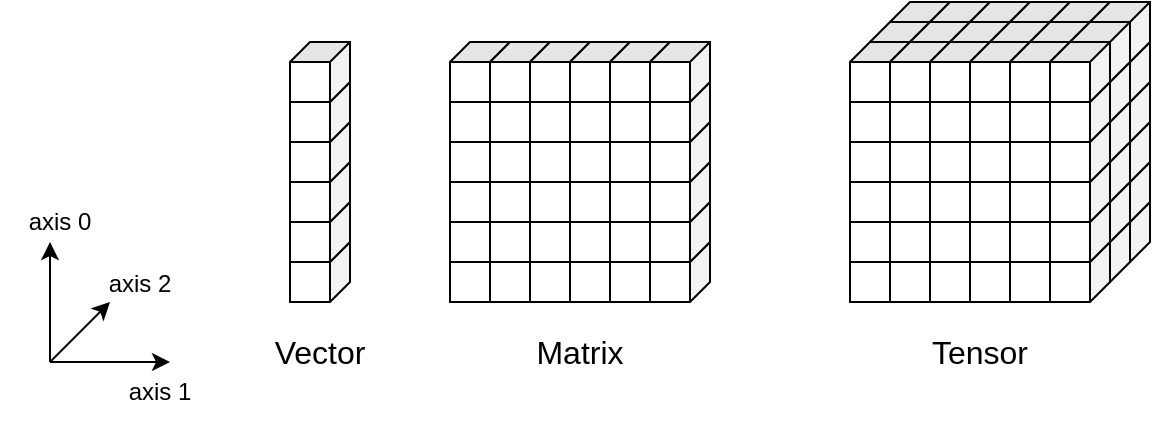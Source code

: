<mxfile version="22.1.15" type="device">
  <diagram name="Seite-1" id="-SRt0-cLdQH1Rn-xrpVt">
    <mxGraphModel dx="740" dy="415" grid="1" gridSize="10" guides="1" tooltips="1" connect="1" arrows="1" fold="1" page="1" pageScale="1" pageWidth="827" pageHeight="1169" math="0" shadow="0">
      <root>
        <mxCell id="0" />
        <mxCell id="1" parent="0" />
        <mxCell id="ddaYPfpQwxKuzAG33c42-259" value="" style="group" vertex="1" connectable="0" parent="1">
          <mxGeometry x="480" y="100" width="150" height="150" as="geometry" />
        </mxCell>
        <mxCell id="ddaYPfpQwxKuzAG33c42-43" value="" style="shape=cube;whiteSpace=wrap;html=1;boundedLbl=1;backgroundOutline=1;darkOpacity=0.05;darkOpacity2=0.1;size=10;rotation=90;" vertex="1" parent="ddaYPfpQwxKuzAG33c42-259">
          <mxGeometry x="20" y="100" width="30" height="30" as="geometry" />
        </mxCell>
        <mxCell id="ddaYPfpQwxKuzAG33c42-44" value="" style="shape=cube;whiteSpace=wrap;html=1;boundedLbl=1;backgroundOutline=1;darkOpacity=0.05;darkOpacity2=0.1;size=10;rotation=90;" vertex="1" parent="ddaYPfpQwxKuzAG33c42-259">
          <mxGeometry x="20" y="80" width="30" height="30" as="geometry" />
        </mxCell>
        <mxCell id="ddaYPfpQwxKuzAG33c42-45" value="" style="shape=cube;whiteSpace=wrap;html=1;boundedLbl=1;backgroundOutline=1;darkOpacity=0.05;darkOpacity2=0.1;size=10;rotation=90;" vertex="1" parent="ddaYPfpQwxKuzAG33c42-259">
          <mxGeometry x="20" y="60" width="30" height="30" as="geometry" />
        </mxCell>
        <mxCell id="ddaYPfpQwxKuzAG33c42-46" value="" style="shape=cube;whiteSpace=wrap;html=1;boundedLbl=1;backgroundOutline=1;darkOpacity=0.05;darkOpacity2=0.1;size=10;rotation=90;" vertex="1" parent="ddaYPfpQwxKuzAG33c42-259">
          <mxGeometry x="20" y="40" width="30" height="30" as="geometry" />
        </mxCell>
        <mxCell id="ddaYPfpQwxKuzAG33c42-47" value="" style="shape=cube;whiteSpace=wrap;html=1;boundedLbl=1;backgroundOutline=1;darkOpacity=0.05;darkOpacity2=0.1;size=10;rotation=90;" vertex="1" parent="ddaYPfpQwxKuzAG33c42-259">
          <mxGeometry x="20" y="20" width="30" height="30" as="geometry" />
        </mxCell>
        <mxCell id="ddaYPfpQwxKuzAG33c42-48" value="" style="shape=cube;whiteSpace=wrap;html=1;boundedLbl=1;backgroundOutline=1;darkOpacity=0.05;darkOpacity2=0.1;size=10;rotation=90;" vertex="1" parent="ddaYPfpQwxKuzAG33c42-259">
          <mxGeometry x="20" width="30" height="30" as="geometry" />
        </mxCell>
        <mxCell id="ddaYPfpQwxKuzAG33c42-49" value="" style="shape=cube;whiteSpace=wrap;html=1;boundedLbl=1;backgroundOutline=1;darkOpacity=0.05;darkOpacity2=0.1;size=10;rotation=90;" vertex="1" parent="ddaYPfpQwxKuzAG33c42-259">
          <mxGeometry x="40" y="100" width="30" height="30" as="geometry" />
        </mxCell>
        <mxCell id="ddaYPfpQwxKuzAG33c42-50" value="" style="shape=cube;whiteSpace=wrap;html=1;boundedLbl=1;backgroundOutline=1;darkOpacity=0.05;darkOpacity2=0.1;size=10;rotation=90;" vertex="1" parent="ddaYPfpQwxKuzAG33c42-259">
          <mxGeometry x="40" y="80" width="30" height="30" as="geometry" />
        </mxCell>
        <mxCell id="ddaYPfpQwxKuzAG33c42-51" value="" style="shape=cube;whiteSpace=wrap;html=1;boundedLbl=1;backgroundOutline=1;darkOpacity=0.05;darkOpacity2=0.1;size=10;rotation=90;" vertex="1" parent="ddaYPfpQwxKuzAG33c42-259">
          <mxGeometry x="40" y="60" width="30" height="30" as="geometry" />
        </mxCell>
        <mxCell id="ddaYPfpQwxKuzAG33c42-52" value="" style="shape=cube;whiteSpace=wrap;html=1;boundedLbl=1;backgroundOutline=1;darkOpacity=0.05;darkOpacity2=0.1;size=10;rotation=90;" vertex="1" parent="ddaYPfpQwxKuzAG33c42-259">
          <mxGeometry x="40" y="40" width="30" height="30" as="geometry" />
        </mxCell>
        <mxCell id="ddaYPfpQwxKuzAG33c42-53" value="" style="shape=cube;whiteSpace=wrap;html=1;boundedLbl=1;backgroundOutline=1;darkOpacity=0.05;darkOpacity2=0.1;size=10;rotation=90;" vertex="1" parent="ddaYPfpQwxKuzAG33c42-259">
          <mxGeometry x="40" y="20" width="30" height="30" as="geometry" />
        </mxCell>
        <mxCell id="ddaYPfpQwxKuzAG33c42-54" value="" style="shape=cube;whiteSpace=wrap;html=1;boundedLbl=1;backgroundOutline=1;darkOpacity=0.05;darkOpacity2=0.1;size=10;rotation=90;" vertex="1" parent="ddaYPfpQwxKuzAG33c42-259">
          <mxGeometry x="40" width="30" height="30" as="geometry" />
        </mxCell>
        <mxCell id="ddaYPfpQwxKuzAG33c42-55" value="" style="shape=cube;whiteSpace=wrap;html=1;boundedLbl=1;backgroundOutline=1;darkOpacity=0.05;darkOpacity2=0.1;size=10;rotation=90;" vertex="1" parent="ddaYPfpQwxKuzAG33c42-259">
          <mxGeometry x="60" y="100" width="30" height="30" as="geometry" />
        </mxCell>
        <mxCell id="ddaYPfpQwxKuzAG33c42-56" value="" style="shape=cube;whiteSpace=wrap;html=1;boundedLbl=1;backgroundOutline=1;darkOpacity=0.05;darkOpacity2=0.1;size=10;rotation=90;" vertex="1" parent="ddaYPfpQwxKuzAG33c42-259">
          <mxGeometry x="60" y="80" width="30" height="30" as="geometry" />
        </mxCell>
        <mxCell id="ddaYPfpQwxKuzAG33c42-57" value="" style="shape=cube;whiteSpace=wrap;html=1;boundedLbl=1;backgroundOutline=1;darkOpacity=0.05;darkOpacity2=0.1;size=10;rotation=90;" vertex="1" parent="ddaYPfpQwxKuzAG33c42-259">
          <mxGeometry x="60" y="60" width="30" height="30" as="geometry" />
        </mxCell>
        <mxCell id="ddaYPfpQwxKuzAG33c42-58" value="" style="shape=cube;whiteSpace=wrap;html=1;boundedLbl=1;backgroundOutline=1;darkOpacity=0.05;darkOpacity2=0.1;size=10;rotation=90;" vertex="1" parent="ddaYPfpQwxKuzAG33c42-259">
          <mxGeometry x="60" y="40" width="30" height="30" as="geometry" />
        </mxCell>
        <mxCell id="ddaYPfpQwxKuzAG33c42-59" value="" style="shape=cube;whiteSpace=wrap;html=1;boundedLbl=1;backgroundOutline=1;darkOpacity=0.05;darkOpacity2=0.1;size=10;rotation=90;" vertex="1" parent="ddaYPfpQwxKuzAG33c42-259">
          <mxGeometry x="60" y="20" width="30" height="30" as="geometry" />
        </mxCell>
        <mxCell id="ddaYPfpQwxKuzAG33c42-60" value="" style="shape=cube;whiteSpace=wrap;html=1;boundedLbl=1;backgroundOutline=1;darkOpacity=0.05;darkOpacity2=0.1;size=10;rotation=90;" vertex="1" parent="ddaYPfpQwxKuzAG33c42-259">
          <mxGeometry x="60" width="30" height="30" as="geometry" />
        </mxCell>
        <mxCell id="ddaYPfpQwxKuzAG33c42-61" value="" style="shape=cube;whiteSpace=wrap;html=1;boundedLbl=1;backgroundOutline=1;darkOpacity=0.05;darkOpacity2=0.1;size=10;rotation=90;" vertex="1" parent="ddaYPfpQwxKuzAG33c42-259">
          <mxGeometry x="80" y="100" width="30" height="30" as="geometry" />
        </mxCell>
        <mxCell id="ddaYPfpQwxKuzAG33c42-62" value="" style="shape=cube;whiteSpace=wrap;html=1;boundedLbl=1;backgroundOutline=1;darkOpacity=0.05;darkOpacity2=0.1;size=10;rotation=90;" vertex="1" parent="ddaYPfpQwxKuzAG33c42-259">
          <mxGeometry x="80" y="80" width="30" height="30" as="geometry" />
        </mxCell>
        <mxCell id="ddaYPfpQwxKuzAG33c42-63" value="" style="shape=cube;whiteSpace=wrap;html=1;boundedLbl=1;backgroundOutline=1;darkOpacity=0.05;darkOpacity2=0.1;size=10;rotation=90;" vertex="1" parent="ddaYPfpQwxKuzAG33c42-259">
          <mxGeometry x="80" y="60" width="30" height="30" as="geometry" />
        </mxCell>
        <mxCell id="ddaYPfpQwxKuzAG33c42-64" value="" style="shape=cube;whiteSpace=wrap;html=1;boundedLbl=1;backgroundOutline=1;darkOpacity=0.05;darkOpacity2=0.1;size=10;rotation=90;" vertex="1" parent="ddaYPfpQwxKuzAG33c42-259">
          <mxGeometry x="80" y="40" width="30" height="30" as="geometry" />
        </mxCell>
        <mxCell id="ddaYPfpQwxKuzAG33c42-65" value="" style="shape=cube;whiteSpace=wrap;html=1;boundedLbl=1;backgroundOutline=1;darkOpacity=0.05;darkOpacity2=0.1;size=10;rotation=90;" vertex="1" parent="ddaYPfpQwxKuzAG33c42-259">
          <mxGeometry x="80" y="20" width="30" height="30" as="geometry" />
        </mxCell>
        <mxCell id="ddaYPfpQwxKuzAG33c42-66" value="" style="shape=cube;whiteSpace=wrap;html=1;boundedLbl=1;backgroundOutline=1;darkOpacity=0.05;darkOpacity2=0.1;size=10;rotation=90;" vertex="1" parent="ddaYPfpQwxKuzAG33c42-259">
          <mxGeometry x="80" width="30" height="30" as="geometry" />
        </mxCell>
        <mxCell id="ddaYPfpQwxKuzAG33c42-67" value="" style="shape=cube;whiteSpace=wrap;html=1;boundedLbl=1;backgroundOutline=1;darkOpacity=0.05;darkOpacity2=0.1;size=10;rotation=90;" vertex="1" parent="ddaYPfpQwxKuzAG33c42-259">
          <mxGeometry x="100" y="100" width="30" height="30" as="geometry" />
        </mxCell>
        <mxCell id="ddaYPfpQwxKuzAG33c42-68" value="" style="shape=cube;whiteSpace=wrap;html=1;boundedLbl=1;backgroundOutline=1;darkOpacity=0.05;darkOpacity2=0.1;size=10;rotation=90;" vertex="1" parent="ddaYPfpQwxKuzAG33c42-259">
          <mxGeometry x="100" y="80" width="30" height="30" as="geometry" />
        </mxCell>
        <mxCell id="ddaYPfpQwxKuzAG33c42-69" value="" style="shape=cube;whiteSpace=wrap;html=1;boundedLbl=1;backgroundOutline=1;darkOpacity=0.05;darkOpacity2=0.1;size=10;rotation=90;" vertex="1" parent="ddaYPfpQwxKuzAG33c42-259">
          <mxGeometry x="100" y="60" width="30" height="30" as="geometry" />
        </mxCell>
        <mxCell id="ddaYPfpQwxKuzAG33c42-70" value="" style="shape=cube;whiteSpace=wrap;html=1;boundedLbl=1;backgroundOutline=1;darkOpacity=0.05;darkOpacity2=0.1;size=10;rotation=90;" vertex="1" parent="ddaYPfpQwxKuzAG33c42-259">
          <mxGeometry x="100" y="40" width="30" height="30" as="geometry" />
        </mxCell>
        <mxCell id="ddaYPfpQwxKuzAG33c42-71" value="" style="shape=cube;whiteSpace=wrap;html=1;boundedLbl=1;backgroundOutline=1;darkOpacity=0.05;darkOpacity2=0.1;size=10;rotation=90;" vertex="1" parent="ddaYPfpQwxKuzAG33c42-259">
          <mxGeometry x="100" y="20" width="30" height="30" as="geometry" />
        </mxCell>
        <mxCell id="ddaYPfpQwxKuzAG33c42-72" value="" style="shape=cube;whiteSpace=wrap;html=1;boundedLbl=1;backgroundOutline=1;darkOpacity=0.05;darkOpacity2=0.1;size=10;rotation=90;" vertex="1" parent="ddaYPfpQwxKuzAG33c42-259">
          <mxGeometry x="100" width="30" height="30" as="geometry" />
        </mxCell>
        <mxCell id="ddaYPfpQwxKuzAG33c42-73" value="" style="shape=cube;whiteSpace=wrap;html=1;boundedLbl=1;backgroundOutline=1;darkOpacity=0.05;darkOpacity2=0.1;size=10;rotation=90;" vertex="1" parent="ddaYPfpQwxKuzAG33c42-259">
          <mxGeometry x="120" y="100" width="30" height="30" as="geometry" />
        </mxCell>
        <mxCell id="ddaYPfpQwxKuzAG33c42-74" value="" style="shape=cube;whiteSpace=wrap;html=1;boundedLbl=1;backgroundOutline=1;darkOpacity=0.05;darkOpacity2=0.1;size=10;rotation=90;" vertex="1" parent="ddaYPfpQwxKuzAG33c42-259">
          <mxGeometry x="120" y="80" width="30" height="30" as="geometry" />
        </mxCell>
        <mxCell id="ddaYPfpQwxKuzAG33c42-75" value="" style="shape=cube;whiteSpace=wrap;html=1;boundedLbl=1;backgroundOutline=1;darkOpacity=0.05;darkOpacity2=0.1;size=10;rotation=90;" vertex="1" parent="ddaYPfpQwxKuzAG33c42-259">
          <mxGeometry x="120" y="60" width="30" height="30" as="geometry" />
        </mxCell>
        <mxCell id="ddaYPfpQwxKuzAG33c42-76" value="" style="shape=cube;whiteSpace=wrap;html=1;boundedLbl=1;backgroundOutline=1;darkOpacity=0.05;darkOpacity2=0.1;size=10;rotation=90;" vertex="1" parent="ddaYPfpQwxKuzAG33c42-259">
          <mxGeometry x="120" y="40" width="30" height="30" as="geometry" />
        </mxCell>
        <mxCell id="ddaYPfpQwxKuzAG33c42-77" value="" style="shape=cube;whiteSpace=wrap;html=1;boundedLbl=1;backgroundOutline=1;darkOpacity=0.05;darkOpacity2=0.1;size=10;rotation=90;" vertex="1" parent="ddaYPfpQwxKuzAG33c42-259">
          <mxGeometry x="120" y="20" width="30" height="30" as="geometry" />
        </mxCell>
        <mxCell id="ddaYPfpQwxKuzAG33c42-78" value="" style="shape=cube;whiteSpace=wrap;html=1;boundedLbl=1;backgroundOutline=1;darkOpacity=0.05;darkOpacity2=0.1;size=10;rotation=90;" vertex="1" parent="ddaYPfpQwxKuzAG33c42-259">
          <mxGeometry x="120" width="30" height="30" as="geometry" />
        </mxCell>
        <mxCell id="ddaYPfpQwxKuzAG33c42-79" value="" style="shape=cube;whiteSpace=wrap;html=1;boundedLbl=1;backgroundOutline=1;darkOpacity=0.05;darkOpacity2=0.1;size=10;rotation=90;" vertex="1" parent="ddaYPfpQwxKuzAG33c42-259">
          <mxGeometry x="10" y="110" width="30" height="30" as="geometry" />
        </mxCell>
        <mxCell id="ddaYPfpQwxKuzAG33c42-80" value="" style="shape=cube;whiteSpace=wrap;html=1;boundedLbl=1;backgroundOutline=1;darkOpacity=0.05;darkOpacity2=0.1;size=10;rotation=90;" vertex="1" parent="ddaYPfpQwxKuzAG33c42-259">
          <mxGeometry x="10" y="90" width="30" height="30" as="geometry" />
        </mxCell>
        <mxCell id="ddaYPfpQwxKuzAG33c42-81" value="" style="shape=cube;whiteSpace=wrap;html=1;boundedLbl=1;backgroundOutline=1;darkOpacity=0.05;darkOpacity2=0.1;size=10;rotation=90;" vertex="1" parent="ddaYPfpQwxKuzAG33c42-259">
          <mxGeometry x="10" y="70" width="30" height="30" as="geometry" />
        </mxCell>
        <mxCell id="ddaYPfpQwxKuzAG33c42-82" value="" style="shape=cube;whiteSpace=wrap;html=1;boundedLbl=1;backgroundOutline=1;darkOpacity=0.05;darkOpacity2=0.1;size=10;rotation=90;" vertex="1" parent="ddaYPfpQwxKuzAG33c42-259">
          <mxGeometry x="10" y="50" width="30" height="30" as="geometry" />
        </mxCell>
        <mxCell id="ddaYPfpQwxKuzAG33c42-83" value="" style="shape=cube;whiteSpace=wrap;html=1;boundedLbl=1;backgroundOutline=1;darkOpacity=0.05;darkOpacity2=0.1;size=10;rotation=90;" vertex="1" parent="ddaYPfpQwxKuzAG33c42-259">
          <mxGeometry x="10" y="30" width="30" height="30" as="geometry" />
        </mxCell>
        <mxCell id="ddaYPfpQwxKuzAG33c42-84" value="" style="shape=cube;whiteSpace=wrap;html=1;boundedLbl=1;backgroundOutline=1;darkOpacity=0.05;darkOpacity2=0.1;size=10;rotation=90;" vertex="1" parent="ddaYPfpQwxKuzAG33c42-259">
          <mxGeometry x="10" y="10" width="30" height="30" as="geometry" />
        </mxCell>
        <mxCell id="ddaYPfpQwxKuzAG33c42-85" value="" style="shape=cube;whiteSpace=wrap;html=1;boundedLbl=1;backgroundOutline=1;darkOpacity=0.05;darkOpacity2=0.1;size=10;rotation=90;" vertex="1" parent="ddaYPfpQwxKuzAG33c42-259">
          <mxGeometry x="30" y="110" width="30" height="30" as="geometry" />
        </mxCell>
        <mxCell id="ddaYPfpQwxKuzAG33c42-86" value="" style="shape=cube;whiteSpace=wrap;html=1;boundedLbl=1;backgroundOutline=1;darkOpacity=0.05;darkOpacity2=0.1;size=10;rotation=90;" vertex="1" parent="ddaYPfpQwxKuzAG33c42-259">
          <mxGeometry x="30" y="90" width="30" height="30" as="geometry" />
        </mxCell>
        <mxCell id="ddaYPfpQwxKuzAG33c42-87" value="" style="shape=cube;whiteSpace=wrap;html=1;boundedLbl=1;backgroundOutline=1;darkOpacity=0.05;darkOpacity2=0.1;size=10;rotation=90;" vertex="1" parent="ddaYPfpQwxKuzAG33c42-259">
          <mxGeometry x="30" y="70" width="30" height="30" as="geometry" />
        </mxCell>
        <mxCell id="ddaYPfpQwxKuzAG33c42-88" value="" style="shape=cube;whiteSpace=wrap;html=1;boundedLbl=1;backgroundOutline=1;darkOpacity=0.05;darkOpacity2=0.1;size=10;rotation=90;" vertex="1" parent="ddaYPfpQwxKuzAG33c42-259">
          <mxGeometry x="30" y="50" width="30" height="30" as="geometry" />
        </mxCell>
        <mxCell id="ddaYPfpQwxKuzAG33c42-89" value="" style="shape=cube;whiteSpace=wrap;html=1;boundedLbl=1;backgroundOutline=1;darkOpacity=0.05;darkOpacity2=0.1;size=10;rotation=90;" vertex="1" parent="ddaYPfpQwxKuzAG33c42-259">
          <mxGeometry x="30" y="30" width="30" height="30" as="geometry" />
        </mxCell>
        <mxCell id="ddaYPfpQwxKuzAG33c42-90" value="" style="shape=cube;whiteSpace=wrap;html=1;boundedLbl=1;backgroundOutline=1;darkOpacity=0.05;darkOpacity2=0.1;size=10;rotation=90;" vertex="1" parent="ddaYPfpQwxKuzAG33c42-259">
          <mxGeometry x="30" y="10" width="30" height="30" as="geometry" />
        </mxCell>
        <mxCell id="ddaYPfpQwxKuzAG33c42-91" value="" style="shape=cube;whiteSpace=wrap;html=1;boundedLbl=1;backgroundOutline=1;darkOpacity=0.05;darkOpacity2=0.1;size=10;rotation=90;" vertex="1" parent="ddaYPfpQwxKuzAG33c42-259">
          <mxGeometry x="50" y="110" width="30" height="30" as="geometry" />
        </mxCell>
        <mxCell id="ddaYPfpQwxKuzAG33c42-92" value="" style="shape=cube;whiteSpace=wrap;html=1;boundedLbl=1;backgroundOutline=1;darkOpacity=0.05;darkOpacity2=0.1;size=10;rotation=90;" vertex="1" parent="ddaYPfpQwxKuzAG33c42-259">
          <mxGeometry x="50" y="90" width="30" height="30" as="geometry" />
        </mxCell>
        <mxCell id="ddaYPfpQwxKuzAG33c42-93" value="" style="shape=cube;whiteSpace=wrap;html=1;boundedLbl=1;backgroundOutline=1;darkOpacity=0.05;darkOpacity2=0.1;size=10;rotation=90;" vertex="1" parent="ddaYPfpQwxKuzAG33c42-259">
          <mxGeometry x="50" y="70" width="30" height="30" as="geometry" />
        </mxCell>
        <mxCell id="ddaYPfpQwxKuzAG33c42-94" value="" style="shape=cube;whiteSpace=wrap;html=1;boundedLbl=1;backgroundOutline=1;darkOpacity=0.05;darkOpacity2=0.1;size=10;rotation=90;" vertex="1" parent="ddaYPfpQwxKuzAG33c42-259">
          <mxGeometry x="50" y="50" width="30" height="30" as="geometry" />
        </mxCell>
        <mxCell id="ddaYPfpQwxKuzAG33c42-95" value="" style="shape=cube;whiteSpace=wrap;html=1;boundedLbl=1;backgroundOutline=1;darkOpacity=0.05;darkOpacity2=0.1;size=10;rotation=90;" vertex="1" parent="ddaYPfpQwxKuzAG33c42-259">
          <mxGeometry x="50" y="30" width="30" height="30" as="geometry" />
        </mxCell>
        <mxCell id="ddaYPfpQwxKuzAG33c42-96" value="" style="shape=cube;whiteSpace=wrap;html=1;boundedLbl=1;backgroundOutline=1;darkOpacity=0.05;darkOpacity2=0.1;size=10;rotation=90;" vertex="1" parent="ddaYPfpQwxKuzAG33c42-259">
          <mxGeometry x="50" y="10" width="30" height="30" as="geometry" />
        </mxCell>
        <mxCell id="ddaYPfpQwxKuzAG33c42-97" value="" style="shape=cube;whiteSpace=wrap;html=1;boundedLbl=1;backgroundOutline=1;darkOpacity=0.05;darkOpacity2=0.1;size=10;rotation=90;" vertex="1" parent="ddaYPfpQwxKuzAG33c42-259">
          <mxGeometry x="70" y="110" width="30" height="30" as="geometry" />
        </mxCell>
        <mxCell id="ddaYPfpQwxKuzAG33c42-98" value="" style="shape=cube;whiteSpace=wrap;html=1;boundedLbl=1;backgroundOutline=1;darkOpacity=0.05;darkOpacity2=0.1;size=10;rotation=90;" vertex="1" parent="ddaYPfpQwxKuzAG33c42-259">
          <mxGeometry x="70" y="90" width="30" height="30" as="geometry" />
        </mxCell>
        <mxCell id="ddaYPfpQwxKuzAG33c42-99" value="" style="shape=cube;whiteSpace=wrap;html=1;boundedLbl=1;backgroundOutline=1;darkOpacity=0.05;darkOpacity2=0.1;size=10;rotation=90;" vertex="1" parent="ddaYPfpQwxKuzAG33c42-259">
          <mxGeometry x="70" y="70" width="30" height="30" as="geometry" />
        </mxCell>
        <mxCell id="ddaYPfpQwxKuzAG33c42-100" value="" style="shape=cube;whiteSpace=wrap;html=1;boundedLbl=1;backgroundOutline=1;darkOpacity=0.05;darkOpacity2=0.1;size=10;rotation=90;" vertex="1" parent="ddaYPfpQwxKuzAG33c42-259">
          <mxGeometry x="70" y="50" width="30" height="30" as="geometry" />
        </mxCell>
        <mxCell id="ddaYPfpQwxKuzAG33c42-101" value="" style="shape=cube;whiteSpace=wrap;html=1;boundedLbl=1;backgroundOutline=1;darkOpacity=0.05;darkOpacity2=0.1;size=10;rotation=90;" vertex="1" parent="ddaYPfpQwxKuzAG33c42-259">
          <mxGeometry x="70" y="30" width="30" height="30" as="geometry" />
        </mxCell>
        <mxCell id="ddaYPfpQwxKuzAG33c42-102" value="" style="shape=cube;whiteSpace=wrap;html=1;boundedLbl=1;backgroundOutline=1;darkOpacity=0.05;darkOpacity2=0.1;size=10;rotation=90;" vertex="1" parent="ddaYPfpQwxKuzAG33c42-259">
          <mxGeometry x="70" y="10" width="30" height="30" as="geometry" />
        </mxCell>
        <mxCell id="ddaYPfpQwxKuzAG33c42-103" value="" style="shape=cube;whiteSpace=wrap;html=1;boundedLbl=1;backgroundOutline=1;darkOpacity=0.05;darkOpacity2=0.1;size=10;rotation=90;" vertex="1" parent="ddaYPfpQwxKuzAG33c42-259">
          <mxGeometry x="90" y="110" width="30" height="30" as="geometry" />
        </mxCell>
        <mxCell id="ddaYPfpQwxKuzAG33c42-104" value="" style="shape=cube;whiteSpace=wrap;html=1;boundedLbl=1;backgroundOutline=1;darkOpacity=0.05;darkOpacity2=0.1;size=10;rotation=90;" vertex="1" parent="ddaYPfpQwxKuzAG33c42-259">
          <mxGeometry x="90" y="90" width="30" height="30" as="geometry" />
        </mxCell>
        <mxCell id="ddaYPfpQwxKuzAG33c42-105" value="" style="shape=cube;whiteSpace=wrap;html=1;boundedLbl=1;backgroundOutline=1;darkOpacity=0.05;darkOpacity2=0.1;size=10;rotation=90;" vertex="1" parent="ddaYPfpQwxKuzAG33c42-259">
          <mxGeometry x="90" y="70" width="30" height="30" as="geometry" />
        </mxCell>
        <mxCell id="ddaYPfpQwxKuzAG33c42-106" value="" style="shape=cube;whiteSpace=wrap;html=1;boundedLbl=1;backgroundOutline=1;darkOpacity=0.05;darkOpacity2=0.1;size=10;rotation=90;" vertex="1" parent="ddaYPfpQwxKuzAG33c42-259">
          <mxGeometry x="90" y="50" width="30" height="30" as="geometry" />
        </mxCell>
        <mxCell id="ddaYPfpQwxKuzAG33c42-107" value="" style="shape=cube;whiteSpace=wrap;html=1;boundedLbl=1;backgroundOutline=1;darkOpacity=0.05;darkOpacity2=0.1;size=10;rotation=90;" vertex="1" parent="ddaYPfpQwxKuzAG33c42-259">
          <mxGeometry x="90" y="30" width="30" height="30" as="geometry" />
        </mxCell>
        <mxCell id="ddaYPfpQwxKuzAG33c42-108" value="" style="shape=cube;whiteSpace=wrap;html=1;boundedLbl=1;backgroundOutline=1;darkOpacity=0.05;darkOpacity2=0.1;size=10;rotation=90;" vertex="1" parent="ddaYPfpQwxKuzAG33c42-259">
          <mxGeometry x="90" y="10" width="30" height="30" as="geometry" />
        </mxCell>
        <mxCell id="ddaYPfpQwxKuzAG33c42-109" value="" style="shape=cube;whiteSpace=wrap;html=1;boundedLbl=1;backgroundOutline=1;darkOpacity=0.05;darkOpacity2=0.1;size=10;rotation=90;" vertex="1" parent="ddaYPfpQwxKuzAG33c42-259">
          <mxGeometry x="110" y="110" width="30" height="30" as="geometry" />
        </mxCell>
        <mxCell id="ddaYPfpQwxKuzAG33c42-110" value="" style="shape=cube;whiteSpace=wrap;html=1;boundedLbl=1;backgroundOutline=1;darkOpacity=0.05;darkOpacity2=0.1;size=10;rotation=90;" vertex="1" parent="ddaYPfpQwxKuzAG33c42-259">
          <mxGeometry x="110" y="90" width="30" height="30" as="geometry" />
        </mxCell>
        <mxCell id="ddaYPfpQwxKuzAG33c42-111" value="" style="shape=cube;whiteSpace=wrap;html=1;boundedLbl=1;backgroundOutline=1;darkOpacity=0.05;darkOpacity2=0.1;size=10;rotation=90;" vertex="1" parent="ddaYPfpQwxKuzAG33c42-259">
          <mxGeometry x="110" y="70" width="30" height="30" as="geometry" />
        </mxCell>
        <mxCell id="ddaYPfpQwxKuzAG33c42-112" value="" style="shape=cube;whiteSpace=wrap;html=1;boundedLbl=1;backgroundOutline=1;darkOpacity=0.05;darkOpacity2=0.1;size=10;rotation=90;" vertex="1" parent="ddaYPfpQwxKuzAG33c42-259">
          <mxGeometry x="110" y="50" width="30" height="30" as="geometry" />
        </mxCell>
        <mxCell id="ddaYPfpQwxKuzAG33c42-113" value="" style="shape=cube;whiteSpace=wrap;html=1;boundedLbl=1;backgroundOutline=1;darkOpacity=0.05;darkOpacity2=0.1;size=10;rotation=90;" vertex="1" parent="ddaYPfpQwxKuzAG33c42-259">
          <mxGeometry x="110" y="30" width="30" height="30" as="geometry" />
        </mxCell>
        <mxCell id="ddaYPfpQwxKuzAG33c42-114" value="" style="shape=cube;whiteSpace=wrap;html=1;boundedLbl=1;backgroundOutline=1;darkOpacity=0.05;darkOpacity2=0.1;size=10;rotation=90;" vertex="1" parent="ddaYPfpQwxKuzAG33c42-259">
          <mxGeometry x="110" y="10" width="30" height="30" as="geometry" />
        </mxCell>
        <mxCell id="ddaYPfpQwxKuzAG33c42-115" value="" style="shape=cube;whiteSpace=wrap;html=1;boundedLbl=1;backgroundOutline=1;darkOpacity=0.05;darkOpacity2=0.1;size=10;rotation=90;" vertex="1" parent="ddaYPfpQwxKuzAG33c42-259">
          <mxGeometry y="120" width="30" height="30" as="geometry" />
        </mxCell>
        <mxCell id="ddaYPfpQwxKuzAG33c42-116" value="" style="shape=cube;whiteSpace=wrap;html=1;boundedLbl=1;backgroundOutline=1;darkOpacity=0.05;darkOpacity2=0.1;size=10;rotation=90;" vertex="1" parent="ddaYPfpQwxKuzAG33c42-259">
          <mxGeometry y="100" width="30" height="30" as="geometry" />
        </mxCell>
        <mxCell id="ddaYPfpQwxKuzAG33c42-117" value="" style="shape=cube;whiteSpace=wrap;html=1;boundedLbl=1;backgroundOutline=1;darkOpacity=0.05;darkOpacity2=0.1;size=10;rotation=90;" vertex="1" parent="ddaYPfpQwxKuzAG33c42-259">
          <mxGeometry y="80" width="30" height="30" as="geometry" />
        </mxCell>
        <mxCell id="ddaYPfpQwxKuzAG33c42-118" value="" style="shape=cube;whiteSpace=wrap;html=1;boundedLbl=1;backgroundOutline=1;darkOpacity=0.05;darkOpacity2=0.1;size=10;rotation=90;" vertex="1" parent="ddaYPfpQwxKuzAG33c42-259">
          <mxGeometry y="60" width="30" height="30" as="geometry" />
        </mxCell>
        <mxCell id="ddaYPfpQwxKuzAG33c42-119" value="" style="shape=cube;whiteSpace=wrap;html=1;boundedLbl=1;backgroundOutline=1;darkOpacity=0.05;darkOpacity2=0.1;size=10;rotation=90;" vertex="1" parent="ddaYPfpQwxKuzAG33c42-259">
          <mxGeometry y="40" width="30" height="30" as="geometry" />
        </mxCell>
        <mxCell id="ddaYPfpQwxKuzAG33c42-120" value="" style="shape=cube;whiteSpace=wrap;html=1;boundedLbl=1;backgroundOutline=1;darkOpacity=0.05;darkOpacity2=0.1;size=10;rotation=90;" vertex="1" parent="ddaYPfpQwxKuzAG33c42-259">
          <mxGeometry y="20" width="30" height="30" as="geometry" />
        </mxCell>
        <mxCell id="ddaYPfpQwxKuzAG33c42-121" value="" style="shape=cube;whiteSpace=wrap;html=1;boundedLbl=1;backgroundOutline=1;darkOpacity=0.05;darkOpacity2=0.1;size=10;rotation=90;" vertex="1" parent="ddaYPfpQwxKuzAG33c42-259">
          <mxGeometry x="20" y="120" width="30" height="30" as="geometry" />
        </mxCell>
        <mxCell id="ddaYPfpQwxKuzAG33c42-122" value="" style="shape=cube;whiteSpace=wrap;html=1;boundedLbl=1;backgroundOutline=1;darkOpacity=0.05;darkOpacity2=0.1;size=10;rotation=90;" vertex="1" parent="ddaYPfpQwxKuzAG33c42-259">
          <mxGeometry x="20" y="100" width="30" height="30" as="geometry" />
        </mxCell>
        <mxCell id="ddaYPfpQwxKuzAG33c42-123" value="" style="shape=cube;whiteSpace=wrap;html=1;boundedLbl=1;backgroundOutline=1;darkOpacity=0.05;darkOpacity2=0.1;size=10;rotation=90;" vertex="1" parent="ddaYPfpQwxKuzAG33c42-259">
          <mxGeometry x="20" y="80" width="30" height="30" as="geometry" />
        </mxCell>
        <mxCell id="ddaYPfpQwxKuzAG33c42-124" value="" style="shape=cube;whiteSpace=wrap;html=1;boundedLbl=1;backgroundOutline=1;darkOpacity=0.05;darkOpacity2=0.1;size=10;rotation=90;" vertex="1" parent="ddaYPfpQwxKuzAG33c42-259">
          <mxGeometry x="20" y="60" width="30" height="30" as="geometry" />
        </mxCell>
        <mxCell id="ddaYPfpQwxKuzAG33c42-125" value="" style="shape=cube;whiteSpace=wrap;html=1;boundedLbl=1;backgroundOutline=1;darkOpacity=0.05;darkOpacity2=0.1;size=10;rotation=90;" vertex="1" parent="ddaYPfpQwxKuzAG33c42-259">
          <mxGeometry x="20" y="40" width="30" height="30" as="geometry" />
        </mxCell>
        <mxCell id="ddaYPfpQwxKuzAG33c42-126" value="" style="shape=cube;whiteSpace=wrap;html=1;boundedLbl=1;backgroundOutline=1;darkOpacity=0.05;darkOpacity2=0.1;size=10;rotation=90;" vertex="1" parent="ddaYPfpQwxKuzAG33c42-259">
          <mxGeometry x="20" y="20" width="30" height="30" as="geometry" />
        </mxCell>
        <mxCell id="ddaYPfpQwxKuzAG33c42-127" value="" style="shape=cube;whiteSpace=wrap;html=1;boundedLbl=1;backgroundOutline=1;darkOpacity=0.05;darkOpacity2=0.1;size=10;rotation=90;" vertex="1" parent="ddaYPfpQwxKuzAG33c42-259">
          <mxGeometry x="40" y="120" width="30" height="30" as="geometry" />
        </mxCell>
        <mxCell id="ddaYPfpQwxKuzAG33c42-128" value="" style="shape=cube;whiteSpace=wrap;html=1;boundedLbl=1;backgroundOutline=1;darkOpacity=0.05;darkOpacity2=0.1;size=10;rotation=90;" vertex="1" parent="ddaYPfpQwxKuzAG33c42-259">
          <mxGeometry x="40" y="100" width="30" height="30" as="geometry" />
        </mxCell>
        <mxCell id="ddaYPfpQwxKuzAG33c42-129" value="" style="shape=cube;whiteSpace=wrap;html=1;boundedLbl=1;backgroundOutline=1;darkOpacity=0.05;darkOpacity2=0.1;size=10;rotation=90;" vertex="1" parent="ddaYPfpQwxKuzAG33c42-259">
          <mxGeometry x="40" y="80" width="30" height="30" as="geometry" />
        </mxCell>
        <mxCell id="ddaYPfpQwxKuzAG33c42-130" value="" style="shape=cube;whiteSpace=wrap;html=1;boundedLbl=1;backgroundOutline=1;darkOpacity=0.05;darkOpacity2=0.1;size=10;rotation=90;" vertex="1" parent="ddaYPfpQwxKuzAG33c42-259">
          <mxGeometry x="40" y="60" width="30" height="30" as="geometry" />
        </mxCell>
        <mxCell id="ddaYPfpQwxKuzAG33c42-131" value="" style="shape=cube;whiteSpace=wrap;html=1;boundedLbl=1;backgroundOutline=1;darkOpacity=0.05;darkOpacity2=0.1;size=10;rotation=90;" vertex="1" parent="ddaYPfpQwxKuzAG33c42-259">
          <mxGeometry x="40" y="40" width="30" height="30" as="geometry" />
        </mxCell>
        <mxCell id="ddaYPfpQwxKuzAG33c42-132" value="" style="shape=cube;whiteSpace=wrap;html=1;boundedLbl=1;backgroundOutline=1;darkOpacity=0.05;darkOpacity2=0.1;size=10;rotation=90;" vertex="1" parent="ddaYPfpQwxKuzAG33c42-259">
          <mxGeometry x="40" y="20" width="30" height="30" as="geometry" />
        </mxCell>
        <mxCell id="ddaYPfpQwxKuzAG33c42-133" value="" style="shape=cube;whiteSpace=wrap;html=1;boundedLbl=1;backgroundOutline=1;darkOpacity=0.05;darkOpacity2=0.1;size=10;rotation=90;" vertex="1" parent="ddaYPfpQwxKuzAG33c42-259">
          <mxGeometry x="60" y="120" width="30" height="30" as="geometry" />
        </mxCell>
        <mxCell id="ddaYPfpQwxKuzAG33c42-134" value="" style="shape=cube;whiteSpace=wrap;html=1;boundedLbl=1;backgroundOutline=1;darkOpacity=0.05;darkOpacity2=0.1;size=10;rotation=90;" vertex="1" parent="ddaYPfpQwxKuzAG33c42-259">
          <mxGeometry x="60" y="100" width="30" height="30" as="geometry" />
        </mxCell>
        <mxCell id="ddaYPfpQwxKuzAG33c42-135" value="" style="shape=cube;whiteSpace=wrap;html=1;boundedLbl=1;backgroundOutline=1;darkOpacity=0.05;darkOpacity2=0.1;size=10;rotation=90;" vertex="1" parent="ddaYPfpQwxKuzAG33c42-259">
          <mxGeometry x="60" y="80" width="30" height="30" as="geometry" />
        </mxCell>
        <mxCell id="ddaYPfpQwxKuzAG33c42-136" value="" style="shape=cube;whiteSpace=wrap;html=1;boundedLbl=1;backgroundOutline=1;darkOpacity=0.05;darkOpacity2=0.1;size=10;rotation=90;" vertex="1" parent="ddaYPfpQwxKuzAG33c42-259">
          <mxGeometry x="60" y="60" width="30" height="30" as="geometry" />
        </mxCell>
        <mxCell id="ddaYPfpQwxKuzAG33c42-137" value="" style="shape=cube;whiteSpace=wrap;html=1;boundedLbl=1;backgroundOutline=1;darkOpacity=0.05;darkOpacity2=0.1;size=10;rotation=90;" vertex="1" parent="ddaYPfpQwxKuzAG33c42-259">
          <mxGeometry x="60" y="40" width="30" height="30" as="geometry" />
        </mxCell>
        <mxCell id="ddaYPfpQwxKuzAG33c42-138" value="" style="shape=cube;whiteSpace=wrap;html=1;boundedLbl=1;backgroundOutline=1;darkOpacity=0.05;darkOpacity2=0.1;size=10;rotation=90;" vertex="1" parent="ddaYPfpQwxKuzAG33c42-259">
          <mxGeometry x="60" y="20" width="30" height="30" as="geometry" />
        </mxCell>
        <mxCell id="ddaYPfpQwxKuzAG33c42-139" value="" style="shape=cube;whiteSpace=wrap;html=1;boundedLbl=1;backgroundOutline=1;darkOpacity=0.05;darkOpacity2=0.1;size=10;rotation=90;" vertex="1" parent="ddaYPfpQwxKuzAG33c42-259">
          <mxGeometry x="80" y="120" width="30" height="30" as="geometry" />
        </mxCell>
        <mxCell id="ddaYPfpQwxKuzAG33c42-140" value="" style="shape=cube;whiteSpace=wrap;html=1;boundedLbl=1;backgroundOutline=1;darkOpacity=0.05;darkOpacity2=0.1;size=10;rotation=90;" vertex="1" parent="ddaYPfpQwxKuzAG33c42-259">
          <mxGeometry x="80" y="100" width="30" height="30" as="geometry" />
        </mxCell>
        <mxCell id="ddaYPfpQwxKuzAG33c42-141" value="" style="shape=cube;whiteSpace=wrap;html=1;boundedLbl=1;backgroundOutline=1;darkOpacity=0.05;darkOpacity2=0.1;size=10;rotation=90;" vertex="1" parent="ddaYPfpQwxKuzAG33c42-259">
          <mxGeometry x="80" y="80" width="30" height="30" as="geometry" />
        </mxCell>
        <mxCell id="ddaYPfpQwxKuzAG33c42-142" value="" style="shape=cube;whiteSpace=wrap;html=1;boundedLbl=1;backgroundOutline=1;darkOpacity=0.05;darkOpacity2=0.1;size=10;rotation=90;" vertex="1" parent="ddaYPfpQwxKuzAG33c42-259">
          <mxGeometry x="80" y="60" width="30" height="30" as="geometry" />
        </mxCell>
        <mxCell id="ddaYPfpQwxKuzAG33c42-143" value="" style="shape=cube;whiteSpace=wrap;html=1;boundedLbl=1;backgroundOutline=1;darkOpacity=0.05;darkOpacity2=0.1;size=10;rotation=90;" vertex="1" parent="ddaYPfpQwxKuzAG33c42-259">
          <mxGeometry x="80" y="40" width="30" height="30" as="geometry" />
        </mxCell>
        <mxCell id="ddaYPfpQwxKuzAG33c42-144" value="" style="shape=cube;whiteSpace=wrap;html=1;boundedLbl=1;backgroundOutline=1;darkOpacity=0.05;darkOpacity2=0.1;size=10;rotation=90;" vertex="1" parent="ddaYPfpQwxKuzAG33c42-259">
          <mxGeometry x="80" y="20" width="30" height="30" as="geometry" />
        </mxCell>
        <mxCell id="ddaYPfpQwxKuzAG33c42-145" value="" style="shape=cube;whiteSpace=wrap;html=1;boundedLbl=1;backgroundOutline=1;darkOpacity=0.05;darkOpacity2=0.1;size=10;rotation=90;" vertex="1" parent="ddaYPfpQwxKuzAG33c42-259">
          <mxGeometry x="100" y="120" width="30" height="30" as="geometry" />
        </mxCell>
        <mxCell id="ddaYPfpQwxKuzAG33c42-146" value="" style="shape=cube;whiteSpace=wrap;html=1;boundedLbl=1;backgroundOutline=1;darkOpacity=0.05;darkOpacity2=0.1;size=10;rotation=90;" vertex="1" parent="ddaYPfpQwxKuzAG33c42-259">
          <mxGeometry x="100" y="100" width="30" height="30" as="geometry" />
        </mxCell>
        <mxCell id="ddaYPfpQwxKuzAG33c42-147" value="" style="shape=cube;whiteSpace=wrap;html=1;boundedLbl=1;backgroundOutline=1;darkOpacity=0.05;darkOpacity2=0.1;size=10;rotation=90;" vertex="1" parent="ddaYPfpQwxKuzAG33c42-259">
          <mxGeometry x="100" y="80" width="30" height="30" as="geometry" />
        </mxCell>
        <mxCell id="ddaYPfpQwxKuzAG33c42-148" value="" style="shape=cube;whiteSpace=wrap;html=1;boundedLbl=1;backgroundOutline=1;darkOpacity=0.05;darkOpacity2=0.1;size=10;rotation=90;" vertex="1" parent="ddaYPfpQwxKuzAG33c42-259">
          <mxGeometry x="100" y="60" width="30" height="30" as="geometry" />
        </mxCell>
        <mxCell id="ddaYPfpQwxKuzAG33c42-149" value="" style="shape=cube;whiteSpace=wrap;html=1;boundedLbl=1;backgroundOutline=1;darkOpacity=0.05;darkOpacity2=0.1;size=10;rotation=90;" vertex="1" parent="ddaYPfpQwxKuzAG33c42-259">
          <mxGeometry x="100" y="40" width="30" height="30" as="geometry" />
        </mxCell>
        <mxCell id="ddaYPfpQwxKuzAG33c42-150" value="" style="shape=cube;whiteSpace=wrap;html=1;boundedLbl=1;backgroundOutline=1;darkOpacity=0.05;darkOpacity2=0.1;size=10;rotation=90;" vertex="1" parent="ddaYPfpQwxKuzAG33c42-259">
          <mxGeometry x="100" y="20" width="30" height="30" as="geometry" />
        </mxCell>
        <mxCell id="ddaYPfpQwxKuzAG33c42-260" value="" style="group" vertex="1" connectable="0" parent="1">
          <mxGeometry x="280" y="120" width="130" height="130" as="geometry" />
        </mxCell>
        <mxCell id="ddaYPfpQwxKuzAG33c42-7" value="" style="shape=cube;whiteSpace=wrap;html=1;boundedLbl=1;backgroundOutline=1;darkOpacity=0.05;darkOpacity2=0.1;size=10;rotation=90;" vertex="1" parent="ddaYPfpQwxKuzAG33c42-260">
          <mxGeometry y="100" width="30" height="30" as="geometry" />
        </mxCell>
        <mxCell id="ddaYPfpQwxKuzAG33c42-8" value="" style="shape=cube;whiteSpace=wrap;html=1;boundedLbl=1;backgroundOutline=1;darkOpacity=0.05;darkOpacity2=0.1;size=10;rotation=90;" vertex="1" parent="ddaYPfpQwxKuzAG33c42-260">
          <mxGeometry y="80" width="30" height="30" as="geometry" />
        </mxCell>
        <mxCell id="ddaYPfpQwxKuzAG33c42-9" value="" style="shape=cube;whiteSpace=wrap;html=1;boundedLbl=1;backgroundOutline=1;darkOpacity=0.05;darkOpacity2=0.1;size=10;rotation=90;" vertex="1" parent="ddaYPfpQwxKuzAG33c42-260">
          <mxGeometry y="60" width="30" height="30" as="geometry" />
        </mxCell>
        <mxCell id="ddaYPfpQwxKuzAG33c42-10" value="" style="shape=cube;whiteSpace=wrap;html=1;boundedLbl=1;backgroundOutline=1;darkOpacity=0.05;darkOpacity2=0.1;size=10;rotation=90;" vertex="1" parent="ddaYPfpQwxKuzAG33c42-260">
          <mxGeometry y="40" width="30" height="30" as="geometry" />
        </mxCell>
        <mxCell id="ddaYPfpQwxKuzAG33c42-11" value="" style="shape=cube;whiteSpace=wrap;html=1;boundedLbl=1;backgroundOutline=1;darkOpacity=0.05;darkOpacity2=0.1;size=10;rotation=90;" vertex="1" parent="ddaYPfpQwxKuzAG33c42-260">
          <mxGeometry y="20" width="30" height="30" as="geometry" />
        </mxCell>
        <mxCell id="ddaYPfpQwxKuzAG33c42-12" value="" style="shape=cube;whiteSpace=wrap;html=1;boundedLbl=1;backgroundOutline=1;darkOpacity=0.05;darkOpacity2=0.1;size=10;rotation=90;" vertex="1" parent="ddaYPfpQwxKuzAG33c42-260">
          <mxGeometry width="30" height="30" as="geometry" />
        </mxCell>
        <mxCell id="ddaYPfpQwxKuzAG33c42-13" value="" style="shape=cube;whiteSpace=wrap;html=1;boundedLbl=1;backgroundOutline=1;darkOpacity=0.05;darkOpacity2=0.1;size=10;rotation=90;" vertex="1" parent="ddaYPfpQwxKuzAG33c42-260">
          <mxGeometry x="20" y="100" width="30" height="30" as="geometry" />
        </mxCell>
        <mxCell id="ddaYPfpQwxKuzAG33c42-14" value="" style="shape=cube;whiteSpace=wrap;html=1;boundedLbl=1;backgroundOutline=1;darkOpacity=0.05;darkOpacity2=0.1;size=10;rotation=90;" vertex="1" parent="ddaYPfpQwxKuzAG33c42-260">
          <mxGeometry x="20" y="80" width="30" height="30" as="geometry" />
        </mxCell>
        <mxCell id="ddaYPfpQwxKuzAG33c42-15" value="" style="shape=cube;whiteSpace=wrap;html=1;boundedLbl=1;backgroundOutline=1;darkOpacity=0.05;darkOpacity2=0.1;size=10;rotation=90;" vertex="1" parent="ddaYPfpQwxKuzAG33c42-260">
          <mxGeometry x="20" y="60" width="30" height="30" as="geometry" />
        </mxCell>
        <mxCell id="ddaYPfpQwxKuzAG33c42-16" value="" style="shape=cube;whiteSpace=wrap;html=1;boundedLbl=1;backgroundOutline=1;darkOpacity=0.05;darkOpacity2=0.1;size=10;rotation=90;" vertex="1" parent="ddaYPfpQwxKuzAG33c42-260">
          <mxGeometry x="20" y="40" width="30" height="30" as="geometry" />
        </mxCell>
        <mxCell id="ddaYPfpQwxKuzAG33c42-17" value="" style="shape=cube;whiteSpace=wrap;html=1;boundedLbl=1;backgroundOutline=1;darkOpacity=0.05;darkOpacity2=0.1;size=10;rotation=90;" vertex="1" parent="ddaYPfpQwxKuzAG33c42-260">
          <mxGeometry x="20" y="20" width="30" height="30" as="geometry" />
        </mxCell>
        <mxCell id="ddaYPfpQwxKuzAG33c42-18" value="" style="shape=cube;whiteSpace=wrap;html=1;boundedLbl=1;backgroundOutline=1;darkOpacity=0.05;darkOpacity2=0.1;size=10;rotation=90;" vertex="1" parent="ddaYPfpQwxKuzAG33c42-260">
          <mxGeometry x="20" width="30" height="30" as="geometry" />
        </mxCell>
        <mxCell id="ddaYPfpQwxKuzAG33c42-19" value="" style="shape=cube;whiteSpace=wrap;html=1;boundedLbl=1;backgroundOutline=1;darkOpacity=0.05;darkOpacity2=0.1;size=10;rotation=90;" vertex="1" parent="ddaYPfpQwxKuzAG33c42-260">
          <mxGeometry x="40" y="100" width="30" height="30" as="geometry" />
        </mxCell>
        <mxCell id="ddaYPfpQwxKuzAG33c42-20" value="" style="shape=cube;whiteSpace=wrap;html=1;boundedLbl=1;backgroundOutline=1;darkOpacity=0.05;darkOpacity2=0.1;size=10;rotation=90;" vertex="1" parent="ddaYPfpQwxKuzAG33c42-260">
          <mxGeometry x="40" y="80" width="30" height="30" as="geometry" />
        </mxCell>
        <mxCell id="ddaYPfpQwxKuzAG33c42-21" value="" style="shape=cube;whiteSpace=wrap;html=1;boundedLbl=1;backgroundOutline=1;darkOpacity=0.05;darkOpacity2=0.1;size=10;rotation=90;" vertex="1" parent="ddaYPfpQwxKuzAG33c42-260">
          <mxGeometry x="40" y="60" width="30" height="30" as="geometry" />
        </mxCell>
        <mxCell id="ddaYPfpQwxKuzAG33c42-22" value="" style="shape=cube;whiteSpace=wrap;html=1;boundedLbl=1;backgroundOutline=1;darkOpacity=0.05;darkOpacity2=0.1;size=10;rotation=90;" vertex="1" parent="ddaYPfpQwxKuzAG33c42-260">
          <mxGeometry x="40" y="40" width="30" height="30" as="geometry" />
        </mxCell>
        <mxCell id="ddaYPfpQwxKuzAG33c42-23" value="" style="shape=cube;whiteSpace=wrap;html=1;boundedLbl=1;backgroundOutline=1;darkOpacity=0.05;darkOpacity2=0.1;size=10;rotation=90;" vertex="1" parent="ddaYPfpQwxKuzAG33c42-260">
          <mxGeometry x="40" y="20" width="30" height="30" as="geometry" />
        </mxCell>
        <mxCell id="ddaYPfpQwxKuzAG33c42-24" value="" style="shape=cube;whiteSpace=wrap;html=1;boundedLbl=1;backgroundOutline=1;darkOpacity=0.05;darkOpacity2=0.1;size=10;rotation=90;" vertex="1" parent="ddaYPfpQwxKuzAG33c42-260">
          <mxGeometry x="40" width="30" height="30" as="geometry" />
        </mxCell>
        <mxCell id="ddaYPfpQwxKuzAG33c42-25" value="" style="shape=cube;whiteSpace=wrap;html=1;boundedLbl=1;backgroundOutline=1;darkOpacity=0.05;darkOpacity2=0.1;size=10;rotation=90;" vertex="1" parent="ddaYPfpQwxKuzAG33c42-260">
          <mxGeometry x="60" y="100" width="30" height="30" as="geometry" />
        </mxCell>
        <mxCell id="ddaYPfpQwxKuzAG33c42-26" value="" style="shape=cube;whiteSpace=wrap;html=1;boundedLbl=1;backgroundOutline=1;darkOpacity=0.05;darkOpacity2=0.1;size=10;rotation=90;" vertex="1" parent="ddaYPfpQwxKuzAG33c42-260">
          <mxGeometry x="60" y="80" width="30" height="30" as="geometry" />
        </mxCell>
        <mxCell id="ddaYPfpQwxKuzAG33c42-27" value="" style="shape=cube;whiteSpace=wrap;html=1;boundedLbl=1;backgroundOutline=1;darkOpacity=0.05;darkOpacity2=0.1;size=10;rotation=90;" vertex="1" parent="ddaYPfpQwxKuzAG33c42-260">
          <mxGeometry x="60" y="60" width="30" height="30" as="geometry" />
        </mxCell>
        <mxCell id="ddaYPfpQwxKuzAG33c42-28" value="" style="shape=cube;whiteSpace=wrap;html=1;boundedLbl=1;backgroundOutline=1;darkOpacity=0.05;darkOpacity2=0.1;size=10;rotation=90;" vertex="1" parent="ddaYPfpQwxKuzAG33c42-260">
          <mxGeometry x="60" y="40" width="30" height="30" as="geometry" />
        </mxCell>
        <mxCell id="ddaYPfpQwxKuzAG33c42-29" value="" style="shape=cube;whiteSpace=wrap;html=1;boundedLbl=1;backgroundOutline=1;darkOpacity=0.05;darkOpacity2=0.1;size=10;rotation=90;" vertex="1" parent="ddaYPfpQwxKuzAG33c42-260">
          <mxGeometry x="60" y="20" width="30" height="30" as="geometry" />
        </mxCell>
        <mxCell id="ddaYPfpQwxKuzAG33c42-30" value="" style="shape=cube;whiteSpace=wrap;html=1;boundedLbl=1;backgroundOutline=1;darkOpacity=0.05;darkOpacity2=0.1;size=10;rotation=90;" vertex="1" parent="ddaYPfpQwxKuzAG33c42-260">
          <mxGeometry x="60" width="30" height="30" as="geometry" />
        </mxCell>
        <mxCell id="ddaYPfpQwxKuzAG33c42-31" value="" style="shape=cube;whiteSpace=wrap;html=1;boundedLbl=1;backgroundOutline=1;darkOpacity=0.05;darkOpacity2=0.1;size=10;rotation=90;" vertex="1" parent="ddaYPfpQwxKuzAG33c42-260">
          <mxGeometry x="80" y="100" width="30" height="30" as="geometry" />
        </mxCell>
        <mxCell id="ddaYPfpQwxKuzAG33c42-32" value="" style="shape=cube;whiteSpace=wrap;html=1;boundedLbl=1;backgroundOutline=1;darkOpacity=0.05;darkOpacity2=0.1;size=10;rotation=90;" vertex="1" parent="ddaYPfpQwxKuzAG33c42-260">
          <mxGeometry x="80" y="80" width="30" height="30" as="geometry" />
        </mxCell>
        <mxCell id="ddaYPfpQwxKuzAG33c42-33" value="" style="shape=cube;whiteSpace=wrap;html=1;boundedLbl=1;backgroundOutline=1;darkOpacity=0.05;darkOpacity2=0.1;size=10;rotation=90;" vertex="1" parent="ddaYPfpQwxKuzAG33c42-260">
          <mxGeometry x="80" y="60" width="30" height="30" as="geometry" />
        </mxCell>
        <mxCell id="ddaYPfpQwxKuzAG33c42-34" value="" style="shape=cube;whiteSpace=wrap;html=1;boundedLbl=1;backgroundOutline=1;darkOpacity=0.05;darkOpacity2=0.1;size=10;rotation=90;" vertex="1" parent="ddaYPfpQwxKuzAG33c42-260">
          <mxGeometry x="80" y="40" width="30" height="30" as="geometry" />
        </mxCell>
        <mxCell id="ddaYPfpQwxKuzAG33c42-35" value="" style="shape=cube;whiteSpace=wrap;html=1;boundedLbl=1;backgroundOutline=1;darkOpacity=0.05;darkOpacity2=0.1;size=10;rotation=90;" vertex="1" parent="ddaYPfpQwxKuzAG33c42-260">
          <mxGeometry x="80" y="20" width="30" height="30" as="geometry" />
        </mxCell>
        <mxCell id="ddaYPfpQwxKuzAG33c42-36" value="" style="shape=cube;whiteSpace=wrap;html=1;boundedLbl=1;backgroundOutline=1;darkOpacity=0.05;darkOpacity2=0.1;size=10;rotation=90;" vertex="1" parent="ddaYPfpQwxKuzAG33c42-260">
          <mxGeometry x="80" width="30" height="30" as="geometry" />
        </mxCell>
        <mxCell id="ddaYPfpQwxKuzAG33c42-37" value="" style="shape=cube;whiteSpace=wrap;html=1;boundedLbl=1;backgroundOutline=1;darkOpacity=0.05;darkOpacity2=0.1;size=10;rotation=90;" vertex="1" parent="ddaYPfpQwxKuzAG33c42-260">
          <mxGeometry x="100" y="100" width="30" height="30" as="geometry" />
        </mxCell>
        <mxCell id="ddaYPfpQwxKuzAG33c42-38" value="" style="shape=cube;whiteSpace=wrap;html=1;boundedLbl=1;backgroundOutline=1;darkOpacity=0.05;darkOpacity2=0.1;size=10;rotation=90;" vertex="1" parent="ddaYPfpQwxKuzAG33c42-260">
          <mxGeometry x="100" y="80" width="30" height="30" as="geometry" />
        </mxCell>
        <mxCell id="ddaYPfpQwxKuzAG33c42-39" value="" style="shape=cube;whiteSpace=wrap;html=1;boundedLbl=1;backgroundOutline=1;darkOpacity=0.05;darkOpacity2=0.1;size=10;rotation=90;" vertex="1" parent="ddaYPfpQwxKuzAG33c42-260">
          <mxGeometry x="100" y="60" width="30" height="30" as="geometry" />
        </mxCell>
        <mxCell id="ddaYPfpQwxKuzAG33c42-40" value="" style="shape=cube;whiteSpace=wrap;html=1;boundedLbl=1;backgroundOutline=1;darkOpacity=0.05;darkOpacity2=0.1;size=10;rotation=90;" vertex="1" parent="ddaYPfpQwxKuzAG33c42-260">
          <mxGeometry x="100" y="40" width="30" height="30" as="geometry" />
        </mxCell>
        <mxCell id="ddaYPfpQwxKuzAG33c42-41" value="" style="shape=cube;whiteSpace=wrap;html=1;boundedLbl=1;backgroundOutline=1;darkOpacity=0.05;darkOpacity2=0.1;size=10;rotation=90;" vertex="1" parent="ddaYPfpQwxKuzAG33c42-260">
          <mxGeometry x="100" y="20" width="30" height="30" as="geometry" />
        </mxCell>
        <mxCell id="ddaYPfpQwxKuzAG33c42-42" value="" style="shape=cube;whiteSpace=wrap;html=1;boundedLbl=1;backgroundOutline=1;darkOpacity=0.05;darkOpacity2=0.1;size=10;rotation=90;" vertex="1" parent="ddaYPfpQwxKuzAG33c42-260">
          <mxGeometry x="100" width="30" height="30" as="geometry" />
        </mxCell>
        <mxCell id="ddaYPfpQwxKuzAG33c42-261" value="" style="group" vertex="1" connectable="0" parent="1">
          <mxGeometry x="200" y="120" width="30" height="130" as="geometry" />
        </mxCell>
        <mxCell id="ddaYPfpQwxKuzAG33c42-1" value="" style="shape=cube;whiteSpace=wrap;html=1;boundedLbl=1;backgroundOutline=1;darkOpacity=0.05;darkOpacity2=0.1;size=10;rotation=90;" vertex="1" parent="ddaYPfpQwxKuzAG33c42-261">
          <mxGeometry y="100" width="30" height="30" as="geometry" />
        </mxCell>
        <mxCell id="ddaYPfpQwxKuzAG33c42-2" value="" style="shape=cube;whiteSpace=wrap;html=1;boundedLbl=1;backgroundOutline=1;darkOpacity=0.05;darkOpacity2=0.1;size=10;rotation=90;" vertex="1" parent="ddaYPfpQwxKuzAG33c42-261">
          <mxGeometry y="80" width="30" height="30" as="geometry" />
        </mxCell>
        <mxCell id="ddaYPfpQwxKuzAG33c42-3" value="" style="shape=cube;whiteSpace=wrap;html=1;boundedLbl=1;backgroundOutline=1;darkOpacity=0.05;darkOpacity2=0.1;size=10;rotation=90;" vertex="1" parent="ddaYPfpQwxKuzAG33c42-261">
          <mxGeometry y="60" width="30" height="30" as="geometry" />
        </mxCell>
        <mxCell id="ddaYPfpQwxKuzAG33c42-4" value="" style="shape=cube;whiteSpace=wrap;html=1;boundedLbl=1;backgroundOutline=1;darkOpacity=0.05;darkOpacity2=0.1;size=10;rotation=90;" vertex="1" parent="ddaYPfpQwxKuzAG33c42-261">
          <mxGeometry y="40" width="30" height="30" as="geometry" />
        </mxCell>
        <mxCell id="ddaYPfpQwxKuzAG33c42-5" value="" style="shape=cube;whiteSpace=wrap;html=1;boundedLbl=1;backgroundOutline=1;darkOpacity=0.05;darkOpacity2=0.1;size=10;rotation=90;" vertex="1" parent="ddaYPfpQwxKuzAG33c42-261">
          <mxGeometry y="20" width="30" height="30" as="geometry" />
        </mxCell>
        <mxCell id="ddaYPfpQwxKuzAG33c42-6" value="" style="shape=cube;whiteSpace=wrap;html=1;boundedLbl=1;backgroundOutline=1;darkOpacity=0.05;darkOpacity2=0.1;size=10;rotation=90;" vertex="1" parent="ddaYPfpQwxKuzAG33c42-261">
          <mxGeometry width="30" height="30" as="geometry" />
        </mxCell>
        <mxCell id="ddaYPfpQwxKuzAG33c42-262" value="Vector" style="text;html=1;strokeColor=none;fillColor=none;align=center;verticalAlign=middle;whiteSpace=wrap;rounded=0;fontSize=16;" vertex="1" parent="1">
          <mxGeometry x="185" y="260" width="60" height="30" as="geometry" />
        </mxCell>
        <mxCell id="ddaYPfpQwxKuzAG33c42-263" value="Matrix" style="text;html=1;strokeColor=none;fillColor=none;align=center;verticalAlign=middle;whiteSpace=wrap;rounded=0;fontSize=16;" vertex="1" parent="1">
          <mxGeometry x="315" y="260" width="60" height="30" as="geometry" />
        </mxCell>
        <mxCell id="ddaYPfpQwxKuzAG33c42-264" value="Tensor" style="text;html=1;strokeColor=none;fillColor=none;align=center;verticalAlign=middle;whiteSpace=wrap;rounded=0;fontSize=16;" vertex="1" parent="1">
          <mxGeometry x="515" y="260" width="60" height="30" as="geometry" />
        </mxCell>
        <mxCell id="ddaYPfpQwxKuzAG33c42-265" value="" style="endArrow=classic;html=1;rounded=0;" edge="1" parent="1">
          <mxGeometry width="50" height="50" relative="1" as="geometry">
            <mxPoint x="80" y="280" as="sourcePoint" />
            <mxPoint x="80" y="220" as="targetPoint" />
          </mxGeometry>
        </mxCell>
        <mxCell id="ddaYPfpQwxKuzAG33c42-266" value="" style="endArrow=classic;html=1;rounded=0;" edge="1" parent="1">
          <mxGeometry width="50" height="50" relative="1" as="geometry">
            <mxPoint x="80" y="280" as="sourcePoint" />
            <mxPoint x="140" y="280" as="targetPoint" />
          </mxGeometry>
        </mxCell>
        <mxCell id="ddaYPfpQwxKuzAG33c42-267" value="" style="endArrow=classic;html=1;rounded=0;" edge="1" parent="1">
          <mxGeometry width="50" height="50" relative="1" as="geometry">
            <mxPoint x="80" y="280" as="sourcePoint" />
            <mxPoint x="110" y="250" as="targetPoint" />
          </mxGeometry>
        </mxCell>
        <mxCell id="ddaYPfpQwxKuzAG33c42-268" value="axis 0" style="text;html=1;strokeColor=none;fillColor=none;align=center;verticalAlign=middle;whiteSpace=wrap;rounded=0;fontSize=12;" vertex="1" parent="1">
          <mxGeometry x="55" y="200" width="60" height="20" as="geometry" />
        </mxCell>
        <mxCell id="ddaYPfpQwxKuzAG33c42-270" value="axis 1" style="text;html=1;strokeColor=none;fillColor=none;align=center;verticalAlign=middle;whiteSpace=wrap;rounded=0;fontSize=12;" vertex="1" parent="1">
          <mxGeometry x="105" y="280" width="60" height="30" as="geometry" />
        </mxCell>
        <mxCell id="ddaYPfpQwxKuzAG33c42-271" value="axis 2" style="text;html=1;strokeColor=none;fillColor=none;align=center;verticalAlign=middle;whiteSpace=wrap;rounded=0;fontSize=12;" vertex="1" parent="1">
          <mxGeometry x="95" y="226" width="60" height="30" as="geometry" />
        </mxCell>
      </root>
    </mxGraphModel>
  </diagram>
</mxfile>
